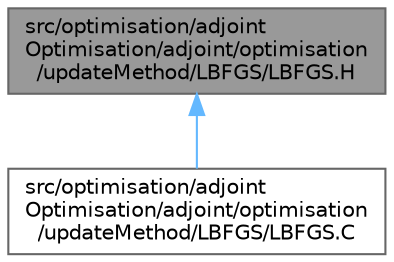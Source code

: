 digraph "src/optimisation/adjointOptimisation/adjoint/optimisation/updateMethod/LBFGS/LBFGS.H"
{
 // LATEX_PDF_SIZE
  bgcolor="transparent";
  edge [fontname=Helvetica,fontsize=10,labelfontname=Helvetica,labelfontsize=10];
  node [fontname=Helvetica,fontsize=10,shape=box,height=0.2,width=0.4];
  Node1 [id="Node000001",label="src/optimisation/adjoint\lOptimisation/adjoint/optimisation\l/updateMethod/LBFGS/LBFGS.H",height=0.2,width=0.4,color="gray40", fillcolor="grey60", style="filled", fontcolor="black",tooltip=" "];
  Node1 -> Node2 [id="edge1_Node000001_Node000002",dir="back",color="steelblue1",style="solid",tooltip=" "];
  Node2 [id="Node000002",label="src/optimisation/adjoint\lOptimisation/adjoint/optimisation\l/updateMethod/LBFGS/LBFGS.C",height=0.2,width=0.4,color="grey40", fillcolor="white", style="filled",URL="$LBFGS_8C.html",tooltip=" "];
}
